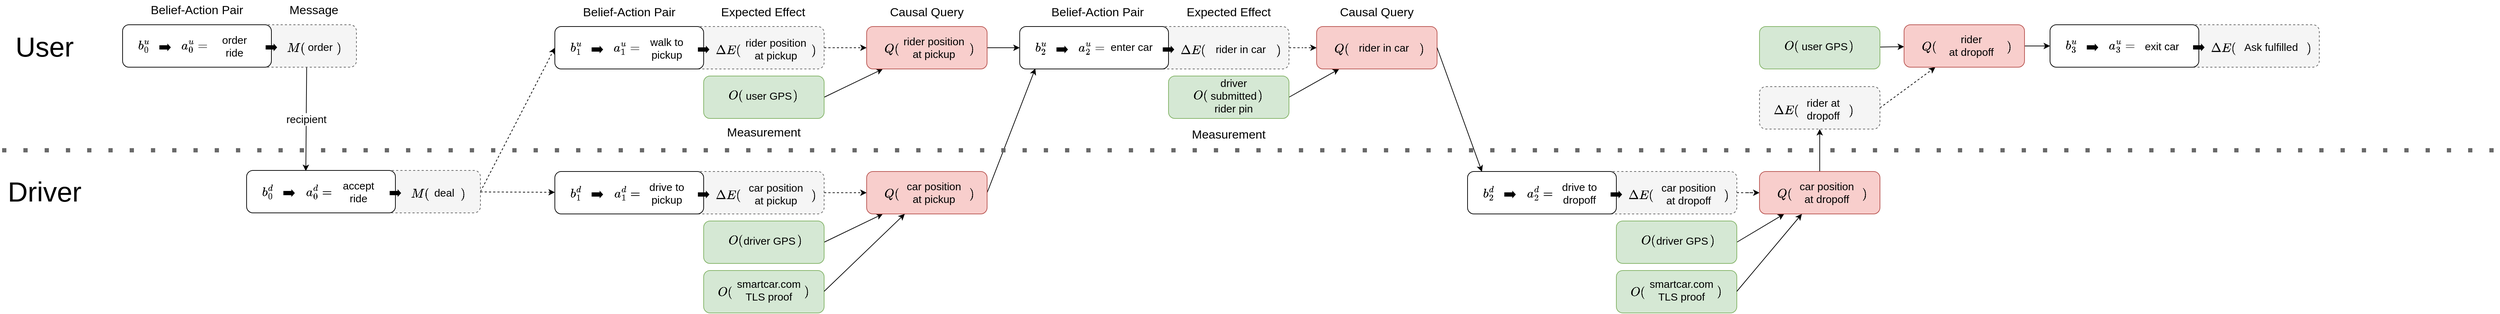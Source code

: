 <mxfile version="16.1.2" type="device" pages="2"><diagram id="axiM4bOkLuq7PLrbBGHY" name="Plan"><mxGraphModel dx="4164" dy="1980" grid="0" gridSize="10" guides="1" tooltips="1" connect="1" arrows="1" fold="1" page="1" pageScale="1" pageWidth="3800" pageHeight="2000" math="1" shadow="0"><root><mxCell id="0"/><mxCell id="1" parent="0"/><mxCell id="SSDU8aVgak-pDCxVfsIj-27" style="edgeStyle=orthogonalEdgeStyle;rounded=0;orthogonalLoop=1;jettySize=auto;html=1;entryX=0;entryY=0.5;entryDx=0;entryDy=0;fontSize=15;dashed=1;" edge="1" parent="1" source="SSDU8aVgak-pDCxVfsIj-10" target="SSDU8aVgak-pDCxVfsIj-23"><mxGeometry relative="1" as="geometry"/></mxCell><mxCell id="SSDU8aVgak-pDCxVfsIj-10" value="" style="rounded=1;whiteSpace=wrap;html=1;fontSize=15;dashed=1;fillColor=#f5f5f5;fontColor=#333333;strokeColor=#666666;" vertex="1" parent="1"><mxGeometry x="1120" y="307.5" width="190" height="60" as="geometry"/></mxCell><mxCell id="SSDU8aVgak-pDCxVfsIj-4" value="" style="rounded=1;whiteSpace=wrap;html=1;" vertex="1" parent="1"><mxGeometry x="930" y="307.5" width="210" height="60" as="geometry"/></mxCell><mxCell id="SSDU8aVgak-pDCxVfsIj-5" value="$$b^u_1$$" style="text;html=1;strokeColor=none;fillColor=none;align=center;verticalAlign=middle;whiteSpace=wrap;rounded=0;fontSize=15;" vertex="1" parent="1"><mxGeometry x="940" y="317.5" width="40" height="40" as="geometry"/></mxCell><mxCell id="SSDU8aVgak-pDCxVfsIj-6" value="➡️" style="text;html=1;strokeColor=none;fillColor=none;align=center;verticalAlign=middle;whiteSpace=wrap;rounded=0;fontSize=20;" vertex="1" parent="1"><mxGeometry x="970" y="322.5" width="40" height="30" as="geometry"/></mxCell><mxCell id="SSDU8aVgak-pDCxVfsIj-7" value="walk to&lt;br&gt;pickup" style="text;html=1;strokeColor=none;fillColor=none;align=center;verticalAlign=middle;whiteSpace=wrap;rounded=0;fontSize=15;" vertex="1" parent="1"><mxGeometry x="1060" y="317.5" width="56" height="40" as="geometry"/></mxCell><mxCell id="SSDU8aVgak-pDCxVfsIj-9" value="$$a^u_1 =$$" style="text;html=1;strokeColor=none;fillColor=none;align=center;verticalAlign=middle;whiteSpace=wrap;rounded=0;fontSize=15;" vertex="1" parent="1"><mxGeometry x="1012" y="317.5" width="40" height="40" as="geometry"/></mxCell><mxCell id="SSDU8aVgak-pDCxVfsIj-11" value="$$\Delta E($$" style="text;html=1;strokeColor=none;fillColor=none;align=center;verticalAlign=middle;whiteSpace=wrap;rounded=0;fontSize=15;" vertex="1" parent="1"><mxGeometry x="1150" y="320.5" width="50" height="40" as="geometry"/></mxCell><mxCell id="SSDU8aVgak-pDCxVfsIj-12" value="➡️" style="text;html=1;strokeColor=none;fillColor=none;align=center;verticalAlign=middle;whiteSpace=wrap;rounded=0;fontSize=20;" vertex="1" parent="1"><mxGeometry x="1120" y="322.5" width="40" height="30" as="geometry"/></mxCell><mxCell id="SSDU8aVgak-pDCxVfsIj-13" value="$$)$$" style="text;html=1;strokeColor=none;fillColor=none;align=center;verticalAlign=middle;whiteSpace=wrap;rounded=0;fontSize=15;" vertex="1" parent="1"><mxGeometry x="1270" y="320.5" width="50" height="40" as="geometry"/></mxCell><mxCell id="SSDU8aVgak-pDCxVfsIj-14" value="rider position&lt;br&gt;at pickup" style="text;html=1;strokeColor=none;fillColor=none;align=center;verticalAlign=middle;whiteSpace=wrap;rounded=0;fontSize=15;" vertex="1" parent="1"><mxGeometry x="1190" y="318.5" width="104" height="40" as="geometry"/></mxCell><mxCell id="SSDU8aVgak-pDCxVfsIj-28" style="rounded=0;orthogonalLoop=1;jettySize=auto;html=1;fontSize=15;exitX=1;exitY=0.5;exitDx=0;exitDy=0;" edge="1" parent="1" source="SSDU8aVgak-pDCxVfsIj-15" target="SSDU8aVgak-pDCxVfsIj-23"><mxGeometry relative="1" as="geometry"/></mxCell><mxCell id="SSDU8aVgak-pDCxVfsIj-15" value="" style="rounded=1;whiteSpace=wrap;html=1;fontSize=15;fillColor=#d5e8d4;strokeColor=#82b366;" vertex="1" parent="1"><mxGeometry x="1140" y="377.5" width="170" height="60" as="geometry"/></mxCell><mxCell id="SSDU8aVgak-pDCxVfsIj-16" value="$$O($$" style="text;html=1;strokeColor=none;fillColor=none;align=center;verticalAlign=middle;whiteSpace=wrap;rounded=0;fontSize=15;" vertex="1" parent="1"><mxGeometry x="1160" y="385" width="50" height="40" as="geometry"/></mxCell><mxCell id="SSDU8aVgak-pDCxVfsIj-17" value="$$)$$" style="text;html=1;strokeColor=none;fillColor=none;align=center;verticalAlign=middle;whiteSpace=wrap;rounded=0;fontSize=15;" vertex="1" parent="1"><mxGeometry x="1244" y="385" width="50" height="40" as="geometry"/></mxCell><mxCell id="SSDU8aVgak-pDCxVfsIj-18" value="user GPS" style="text;html=1;strokeColor=none;fillColor=none;align=center;verticalAlign=middle;whiteSpace=wrap;rounded=0;fontSize=15;" vertex="1" parent="1"><mxGeometry x="1194" y="387.5" width="76" height="35" as="geometry"/></mxCell><mxCell id="SSDU8aVgak-pDCxVfsIj-75" style="edgeStyle=none;rounded=0;orthogonalLoop=1;jettySize=auto;html=1;fontSize=15;" edge="1" parent="1" source="SSDU8aVgak-pDCxVfsIj-23" target="SSDU8aVgak-pDCxVfsIj-57"><mxGeometry relative="1" as="geometry"/></mxCell><mxCell id="SSDU8aVgak-pDCxVfsIj-23" value="" style="rounded=1;whiteSpace=wrap;html=1;fontSize=15;fillColor=#f8cecc;strokeColor=#b85450;" vertex="1" parent="1"><mxGeometry x="1370" y="307.5" width="170" height="60" as="geometry"/></mxCell><mxCell id="SSDU8aVgak-pDCxVfsIj-24" value="$$Q($$" style="text;html=1;strokeColor=none;fillColor=none;align=center;verticalAlign=middle;whiteSpace=wrap;rounded=0;fontSize=15;" vertex="1" parent="1"><mxGeometry x="1381" y="318.5" width="50" height="40" as="geometry"/></mxCell><mxCell id="SSDU8aVgak-pDCxVfsIj-25" value="$$)$$" style="text;html=1;strokeColor=none;fillColor=none;align=center;verticalAlign=middle;whiteSpace=wrap;rounded=0;fontSize=15;" vertex="1" parent="1"><mxGeometry x="1493" y="318.5" width="50" height="40" as="geometry"/></mxCell><mxCell id="SSDU8aVgak-pDCxVfsIj-26" value="rider position&lt;br&gt;at pickup" style="text;html=1;strokeColor=none;fillColor=none;align=center;verticalAlign=middle;whiteSpace=wrap;rounded=0;fontSize=15;" vertex="1" parent="1"><mxGeometry x="1413" y="316.5" width="104" height="40" as="geometry"/></mxCell><mxCell id="SSDU8aVgak-pDCxVfsIj-29" style="edgeStyle=orthogonalEdgeStyle;rounded=0;orthogonalLoop=1;jettySize=auto;html=1;entryX=0;entryY=0.5;entryDx=0;entryDy=0;fontSize=15;dashed=1;" edge="1" parent="1" source="SSDU8aVgak-pDCxVfsIj-30" target="SSDU8aVgak-pDCxVfsIj-45"><mxGeometry relative="1" as="geometry"/></mxCell><mxCell id="SSDU8aVgak-pDCxVfsIj-30" value="" style="rounded=1;whiteSpace=wrap;html=1;fontSize=15;dashed=1;fillColor=#f5f5f5;fontColor=#333333;strokeColor=#666666;" vertex="1" parent="1"><mxGeometry x="1120" y="512.5" width="190" height="60" as="geometry"/></mxCell><mxCell id="SSDU8aVgak-pDCxVfsIj-31" value="" style="rounded=1;whiteSpace=wrap;html=1;" vertex="1" parent="1"><mxGeometry x="930" y="512.5" width="210" height="60" as="geometry"/></mxCell><mxCell id="SSDU8aVgak-pDCxVfsIj-32" value="$$b^d_1$$" style="text;html=1;strokeColor=none;fillColor=none;align=center;verticalAlign=middle;whiteSpace=wrap;rounded=0;fontSize=15;" vertex="1" parent="1"><mxGeometry x="940" y="522.5" width="40" height="40" as="geometry"/></mxCell><mxCell id="SSDU8aVgak-pDCxVfsIj-33" value="➡️" style="text;html=1;strokeColor=none;fillColor=none;align=center;verticalAlign=middle;whiteSpace=wrap;rounded=0;fontSize=20;" vertex="1" parent="1"><mxGeometry x="970" y="527.5" width="40" height="30" as="geometry"/></mxCell><mxCell id="SSDU8aVgak-pDCxVfsIj-34" value="drive to&lt;br&gt;pickup" style="text;html=1;strokeColor=none;fillColor=none;align=center;verticalAlign=middle;whiteSpace=wrap;rounded=0;fontSize=15;" vertex="1" parent="1"><mxGeometry x="1060" y="522.5" width="56" height="40" as="geometry"/></mxCell><mxCell id="SSDU8aVgak-pDCxVfsIj-35" value="$$a^d_1 =$$" style="text;html=1;strokeColor=none;fillColor=none;align=center;verticalAlign=middle;whiteSpace=wrap;rounded=0;fontSize=15;" vertex="1" parent="1"><mxGeometry x="1012" y="522.5" width="40" height="40" as="geometry"/></mxCell><mxCell id="SSDU8aVgak-pDCxVfsIj-36" value="$$\Delta E($$" style="text;html=1;strokeColor=none;fillColor=none;align=center;verticalAlign=middle;whiteSpace=wrap;rounded=0;fontSize=15;" vertex="1" parent="1"><mxGeometry x="1150" y="525.5" width="50" height="40" as="geometry"/></mxCell><mxCell id="SSDU8aVgak-pDCxVfsIj-37" value="➡️" style="text;html=1;strokeColor=none;fillColor=none;align=center;verticalAlign=middle;whiteSpace=wrap;rounded=0;fontSize=20;" vertex="1" parent="1"><mxGeometry x="1120" y="527.5" width="40" height="30" as="geometry"/></mxCell><mxCell id="SSDU8aVgak-pDCxVfsIj-38" value="$$)$$" style="text;html=1;strokeColor=none;fillColor=none;align=center;verticalAlign=middle;whiteSpace=wrap;rounded=0;fontSize=15;" vertex="1" parent="1"><mxGeometry x="1270" y="525.5" width="50" height="40" as="geometry"/></mxCell><mxCell id="SSDU8aVgak-pDCxVfsIj-39" value="car position&lt;br&gt;at pickup" style="text;html=1;strokeColor=none;fillColor=none;align=center;verticalAlign=middle;whiteSpace=wrap;rounded=0;fontSize=15;" vertex="1" parent="1"><mxGeometry x="1190" y="523.5" width="104" height="40" as="geometry"/></mxCell><mxCell id="SSDU8aVgak-pDCxVfsIj-40" style="rounded=0;orthogonalLoop=1;jettySize=auto;html=1;fontSize=15;exitX=1;exitY=0.5;exitDx=0;exitDy=0;" edge="1" parent="1" source="SSDU8aVgak-pDCxVfsIj-41" target="SSDU8aVgak-pDCxVfsIj-45"><mxGeometry relative="1" as="geometry"/></mxCell><mxCell id="SSDU8aVgak-pDCxVfsIj-41" value="" style="rounded=1;whiteSpace=wrap;html=1;fontSize=15;fillColor=#d5e8d4;strokeColor=#82b366;" vertex="1" parent="1"><mxGeometry x="1140" y="582.5" width="170" height="60" as="geometry"/></mxCell><mxCell id="SSDU8aVgak-pDCxVfsIj-42" value="$$O($$" style="text;html=1;strokeColor=none;fillColor=none;align=center;verticalAlign=middle;whiteSpace=wrap;rounded=0;fontSize=15;" vertex="1" parent="1"><mxGeometry x="1160" y="590" width="50" height="40" as="geometry"/></mxCell><mxCell id="SSDU8aVgak-pDCxVfsIj-43" value="$$)$$" style="text;html=1;strokeColor=none;fillColor=none;align=center;verticalAlign=middle;whiteSpace=wrap;rounded=0;fontSize=15;" vertex="1" parent="1"><mxGeometry x="1250" y="590" width="50" height="40" as="geometry"/></mxCell><mxCell id="SSDU8aVgak-pDCxVfsIj-44" value="driver GPS" style="text;html=1;strokeColor=none;fillColor=none;align=center;verticalAlign=middle;whiteSpace=wrap;rounded=0;fontSize=15;" vertex="1" parent="1"><mxGeometry x="1195" y="592.5" width="76" height="35" as="geometry"/></mxCell><mxCell id="SSDU8aVgak-pDCxVfsIj-76" style="edgeStyle=none;rounded=0;orthogonalLoop=1;jettySize=auto;html=1;entryX=0.105;entryY=0.989;entryDx=0;entryDy=0;entryPerimeter=0;fontSize=15;exitX=1;exitY=0.5;exitDx=0;exitDy=0;" edge="1" parent="1" source="SSDU8aVgak-pDCxVfsIj-45" target="SSDU8aVgak-pDCxVfsIj-57"><mxGeometry relative="1" as="geometry"/></mxCell><mxCell id="SSDU8aVgak-pDCxVfsIj-45" value="" style="rounded=1;whiteSpace=wrap;html=1;fontSize=15;fillColor=#f8cecc;strokeColor=#b85450;" vertex="1" parent="1"><mxGeometry x="1370" y="512.5" width="170" height="60" as="geometry"/></mxCell><mxCell id="SSDU8aVgak-pDCxVfsIj-46" value="$$Q($$" style="text;html=1;strokeColor=none;fillColor=none;align=center;verticalAlign=middle;whiteSpace=wrap;rounded=0;fontSize=15;" vertex="1" parent="1"><mxGeometry x="1381" y="523.5" width="50" height="40" as="geometry"/></mxCell><mxCell id="SSDU8aVgak-pDCxVfsIj-47" value="$$)$$" style="text;html=1;strokeColor=none;fillColor=none;align=center;verticalAlign=middle;whiteSpace=wrap;rounded=0;fontSize=15;" vertex="1" parent="1"><mxGeometry x="1493" y="523.5" width="50" height="40" as="geometry"/></mxCell><mxCell id="SSDU8aVgak-pDCxVfsIj-48" value="car position&lt;br&gt;at pickup" style="text;html=1;strokeColor=none;fillColor=none;align=center;verticalAlign=middle;whiteSpace=wrap;rounded=0;fontSize=15;" vertex="1" parent="1"><mxGeometry x="1413" y="521.5" width="104" height="40" as="geometry"/></mxCell><mxCell id="SSDU8aVgak-pDCxVfsIj-49" value="" style="rounded=1;whiteSpace=wrap;html=1;fontSize=15;fillColor=#d5e8d4;strokeColor=#82b366;" vertex="1" parent="1"><mxGeometry x="1140" y="652.5" width="170" height="60" as="geometry"/></mxCell><mxCell id="SSDU8aVgak-pDCxVfsIj-50" value="$$O($$" style="text;html=1;strokeColor=none;fillColor=none;align=center;verticalAlign=middle;whiteSpace=wrap;rounded=0;fontSize=15;" vertex="1" parent="1"><mxGeometry x="1145" y="662.5" width="50" height="40" as="geometry"/></mxCell><mxCell id="SSDU8aVgak-pDCxVfsIj-53" style="edgeStyle=none;rounded=0;orthogonalLoop=1;jettySize=auto;html=1;fontSize=15;exitX=1;exitY=0.5;exitDx=0;exitDy=0;" edge="1" parent="1" source="SSDU8aVgak-pDCxVfsIj-51" target="SSDU8aVgak-pDCxVfsIj-45"><mxGeometry relative="1" as="geometry"/></mxCell><mxCell id="SSDU8aVgak-pDCxVfsIj-51" value="$$)$$" style="text;html=1;strokeColor=none;fillColor=none;align=center;verticalAlign=middle;whiteSpace=wrap;rounded=0;fontSize=15;" vertex="1" parent="1"><mxGeometry x="1260" y="662" width="50" height="40" as="geometry"/></mxCell><mxCell id="SSDU8aVgak-pDCxVfsIj-52" value="smartcar.com&lt;br&gt;TLS proof" style="text;html=1;strokeColor=none;fillColor=none;align=center;verticalAlign=middle;whiteSpace=wrap;rounded=0;fontSize=15;" vertex="1" parent="1"><mxGeometry x="1194" y="662.5" width="76" height="35" as="geometry"/></mxCell><mxCell id="SSDU8aVgak-pDCxVfsIj-55" style="edgeStyle=orthogonalEdgeStyle;rounded=0;orthogonalLoop=1;jettySize=auto;html=1;entryX=0;entryY=0.5;entryDx=0;entryDy=0;fontSize=15;dashed=1;" edge="1" parent="1" source="SSDU8aVgak-pDCxVfsIj-56" target="SSDU8aVgak-pDCxVfsIj-71"><mxGeometry relative="1" as="geometry"/></mxCell><mxCell id="SSDU8aVgak-pDCxVfsIj-56" value="" style="rounded=1;whiteSpace=wrap;html=1;fontSize=15;dashed=1;fillColor=#f5f5f5;fontColor=#333333;strokeColor=#666666;" vertex="1" parent="1"><mxGeometry x="1776" y="307.5" width="190" height="60" as="geometry"/></mxCell><mxCell id="SSDU8aVgak-pDCxVfsIj-57" value="" style="rounded=1;whiteSpace=wrap;html=1;" vertex="1" parent="1"><mxGeometry x="1586" y="307.5" width="210" height="60" as="geometry"/></mxCell><mxCell id="SSDU8aVgak-pDCxVfsIj-58" value="$$b^u_2$$" style="text;html=1;strokeColor=none;fillColor=none;align=center;verticalAlign=middle;whiteSpace=wrap;rounded=0;fontSize=15;" vertex="1" parent="1"><mxGeometry x="1596" y="317.5" width="40" height="40" as="geometry"/></mxCell><mxCell id="SSDU8aVgak-pDCxVfsIj-59" value="➡️" style="text;html=1;strokeColor=none;fillColor=none;align=center;verticalAlign=middle;whiteSpace=wrap;rounded=0;fontSize=20;" vertex="1" parent="1"><mxGeometry x="1626" y="322.5" width="40" height="30" as="geometry"/></mxCell><mxCell id="SSDU8aVgak-pDCxVfsIj-60" value="enter car" style="text;html=1;strokeColor=none;fillColor=none;align=center;verticalAlign=middle;whiteSpace=wrap;rounded=0;fontSize=15;" vertex="1" parent="1"><mxGeometry x="1712" y="315.5" width="64" height="40" as="geometry"/></mxCell><mxCell id="SSDU8aVgak-pDCxVfsIj-61" value="$$a^u_2 =$$" style="text;html=1;strokeColor=none;fillColor=none;align=center;verticalAlign=middle;whiteSpace=wrap;rounded=0;fontSize=15;" vertex="1" parent="1"><mxGeometry x="1668" y="317.5" width="40" height="40" as="geometry"/></mxCell><mxCell id="SSDU8aVgak-pDCxVfsIj-62" value="$$\Delta E($$" style="text;html=1;strokeColor=none;fillColor=none;align=center;verticalAlign=middle;whiteSpace=wrap;rounded=0;fontSize=15;" vertex="1" parent="1"><mxGeometry x="1806" y="320.5" width="50" height="40" as="geometry"/></mxCell><mxCell id="SSDU8aVgak-pDCxVfsIj-63" value="➡️" style="text;html=1;strokeColor=none;fillColor=none;align=center;verticalAlign=middle;whiteSpace=wrap;rounded=0;fontSize=20;" vertex="1" parent="1"><mxGeometry x="1776" y="322.5" width="40" height="30" as="geometry"/></mxCell><mxCell id="SSDU8aVgak-pDCxVfsIj-64" value="$$)$$" style="text;html=1;strokeColor=none;fillColor=none;align=center;verticalAlign=middle;whiteSpace=wrap;rounded=0;fontSize=15;" vertex="1" parent="1"><mxGeometry x="1926" y="320.5" width="50" height="40" as="geometry"/></mxCell><mxCell id="SSDU8aVgak-pDCxVfsIj-65" value="rider in car" style="text;html=1;strokeColor=none;fillColor=none;align=center;verticalAlign=middle;whiteSpace=wrap;rounded=0;fontSize=15;" vertex="1" parent="1"><mxGeometry x="1846" y="318.5" width="104" height="40" as="geometry"/></mxCell><mxCell id="SSDU8aVgak-pDCxVfsIj-66" style="rounded=0;orthogonalLoop=1;jettySize=auto;html=1;fontSize=15;exitX=1;exitY=0.5;exitDx=0;exitDy=0;" edge="1" parent="1" source="SSDU8aVgak-pDCxVfsIj-67" target="SSDU8aVgak-pDCxVfsIj-71"><mxGeometry relative="1" as="geometry"/></mxCell><mxCell id="SSDU8aVgak-pDCxVfsIj-67" value="" style="rounded=1;whiteSpace=wrap;html=1;fontSize=15;fillColor=#d5e8d4;strokeColor=#82b366;" vertex="1" parent="1"><mxGeometry x="1796" y="377.5" width="170" height="60" as="geometry"/></mxCell><mxCell id="SSDU8aVgak-pDCxVfsIj-68" value="$$O($$" style="text;html=1;strokeColor=none;fillColor=none;align=center;verticalAlign=middle;whiteSpace=wrap;rounded=0;fontSize=15;" vertex="1" parent="1"><mxGeometry x="1816" y="385" width="50" height="40" as="geometry"/></mxCell><mxCell id="SSDU8aVgak-pDCxVfsIj-69" value="$$)$$" style="text;html=1;strokeColor=none;fillColor=none;align=center;verticalAlign=middle;whiteSpace=wrap;rounded=0;fontSize=15;" vertex="1" parent="1"><mxGeometry x="1900" y="385" width="50" height="40" as="geometry"/></mxCell><mxCell id="SSDU8aVgak-pDCxVfsIj-70" value="driver submitted rider pin" style="text;html=1;strokeColor=none;fillColor=none;align=center;verticalAlign=middle;whiteSpace=wrap;rounded=0;fontSize=15;" vertex="1" parent="1"><mxGeometry x="1850" y="387.5" width="76" height="35" as="geometry"/></mxCell><mxCell id="SSDU8aVgak-pDCxVfsIj-71" value="" style="rounded=1;whiteSpace=wrap;html=1;fontSize=15;fillColor=#f8cecc;strokeColor=#b85450;" vertex="1" parent="1"><mxGeometry x="2005" y="307.5" width="170" height="60" as="geometry"/></mxCell><mxCell id="SSDU8aVgak-pDCxVfsIj-72" value="$$Q($$" style="text;html=1;strokeColor=none;fillColor=none;align=center;verticalAlign=middle;whiteSpace=wrap;rounded=0;fontSize=15;" vertex="1" parent="1"><mxGeometry x="2016" y="318.5" width="50" height="40" as="geometry"/></mxCell><mxCell id="SSDU8aVgak-pDCxVfsIj-106" style="edgeStyle=none;rounded=0;orthogonalLoop=1;jettySize=auto;html=1;entryX=0.097;entryY=0.005;entryDx=0;entryDy=0;entryPerimeter=0;fontSize=17;exitX=1;exitY=0.5;exitDx=0;exitDy=0;" edge="1" parent="1" source="SSDU8aVgak-pDCxVfsIj-71" target="SSDU8aVgak-pDCxVfsIj-79"><mxGeometry relative="1" as="geometry"/></mxCell><mxCell id="SSDU8aVgak-pDCxVfsIj-73" value="$$)$$" style="text;html=1;strokeColor=none;fillColor=none;align=center;verticalAlign=middle;whiteSpace=wrap;rounded=0;fontSize=15;" vertex="1" parent="1"><mxGeometry x="2128" y="318.5" width="50" height="40" as="geometry"/></mxCell><mxCell id="SSDU8aVgak-pDCxVfsIj-74" value="rider in car" style="text;html=1;strokeColor=none;fillColor=none;align=center;verticalAlign=middle;whiteSpace=wrap;rounded=0;fontSize=15;" vertex="1" parent="1"><mxGeometry x="2048" y="316.5" width="104" height="40" as="geometry"/></mxCell><mxCell id="SSDU8aVgak-pDCxVfsIj-77" style="edgeStyle=orthogonalEdgeStyle;rounded=0;orthogonalLoop=1;jettySize=auto;html=1;entryX=0;entryY=0.5;entryDx=0;entryDy=0;fontSize=15;dashed=1;" edge="1" parent="1" source="SSDU8aVgak-pDCxVfsIj-78" target="SSDU8aVgak-pDCxVfsIj-93"><mxGeometry relative="1" as="geometry"/></mxCell><mxCell id="SSDU8aVgak-pDCxVfsIj-78" value="" style="rounded=1;whiteSpace=wrap;html=1;fontSize=15;dashed=1;fillColor=#f5f5f5;fontColor=#333333;strokeColor=#666666;" vertex="1" parent="1"><mxGeometry x="2408" y="512.5" width="190" height="60" as="geometry"/></mxCell><mxCell id="SSDU8aVgak-pDCxVfsIj-79" value="" style="rounded=1;whiteSpace=wrap;html=1;" vertex="1" parent="1"><mxGeometry x="2218" y="512.5" width="210" height="60" as="geometry"/></mxCell><mxCell id="SSDU8aVgak-pDCxVfsIj-80" value="$$b^d_2$$" style="text;html=1;strokeColor=none;fillColor=none;align=center;verticalAlign=middle;whiteSpace=wrap;rounded=0;fontSize=15;" vertex="1" parent="1"><mxGeometry x="2228" y="522.5" width="40" height="40" as="geometry"/></mxCell><mxCell id="SSDU8aVgak-pDCxVfsIj-81" value="➡️" style="text;html=1;strokeColor=none;fillColor=none;align=center;verticalAlign=middle;whiteSpace=wrap;rounded=0;fontSize=20;" vertex="1" parent="1"><mxGeometry x="2258" y="527.5" width="40" height="30" as="geometry"/></mxCell><mxCell id="SSDU8aVgak-pDCxVfsIj-82" value="drive to&lt;br&gt;dropoff" style="text;html=1;strokeColor=none;fillColor=none;align=center;verticalAlign=middle;whiteSpace=wrap;rounded=0;fontSize=15;" vertex="1" parent="1"><mxGeometry x="2348" y="522.5" width="56" height="40" as="geometry"/></mxCell><mxCell id="SSDU8aVgak-pDCxVfsIj-83" value="$$a^d_2 =$$" style="text;html=1;strokeColor=none;fillColor=none;align=center;verticalAlign=middle;whiteSpace=wrap;rounded=0;fontSize=15;" vertex="1" parent="1"><mxGeometry x="2300" y="522.5" width="40" height="40" as="geometry"/></mxCell><mxCell id="SSDU8aVgak-pDCxVfsIj-84" value="$$\Delta E($$" style="text;html=1;strokeColor=none;fillColor=none;align=center;verticalAlign=middle;whiteSpace=wrap;rounded=0;fontSize=15;" vertex="1" parent="1"><mxGeometry x="2438" y="525.5" width="50" height="40" as="geometry"/></mxCell><mxCell id="SSDU8aVgak-pDCxVfsIj-85" value="➡️" style="text;html=1;strokeColor=none;fillColor=none;align=center;verticalAlign=middle;whiteSpace=wrap;rounded=0;fontSize=20;" vertex="1" parent="1"><mxGeometry x="2408" y="527.5" width="40" height="30" as="geometry"/></mxCell><mxCell id="SSDU8aVgak-pDCxVfsIj-86" value="$$)$$" style="text;html=1;strokeColor=none;fillColor=none;align=center;verticalAlign=middle;whiteSpace=wrap;rounded=0;fontSize=15;" vertex="1" parent="1"><mxGeometry x="2558" y="525.5" width="50" height="40" as="geometry"/></mxCell><mxCell id="SSDU8aVgak-pDCxVfsIj-87" value="car position&lt;br&gt;at dropoff" style="text;html=1;strokeColor=none;fillColor=none;align=center;verticalAlign=middle;whiteSpace=wrap;rounded=0;fontSize=15;" vertex="1" parent="1"><mxGeometry x="2478" y="523.5" width="104" height="40" as="geometry"/></mxCell><mxCell id="SSDU8aVgak-pDCxVfsIj-88" style="rounded=0;orthogonalLoop=1;jettySize=auto;html=1;fontSize=15;exitX=1;exitY=0.5;exitDx=0;exitDy=0;" edge="1" parent="1" source="SSDU8aVgak-pDCxVfsIj-89" target="SSDU8aVgak-pDCxVfsIj-93"><mxGeometry relative="1" as="geometry"/></mxCell><mxCell id="SSDU8aVgak-pDCxVfsIj-89" value="" style="rounded=1;whiteSpace=wrap;html=1;fontSize=15;fillColor=#d5e8d4;strokeColor=#82b366;" vertex="1" parent="1"><mxGeometry x="2428" y="582.5" width="170" height="60" as="geometry"/></mxCell><mxCell id="SSDU8aVgak-pDCxVfsIj-90" value="$$O($$" style="text;html=1;strokeColor=none;fillColor=none;align=center;verticalAlign=middle;whiteSpace=wrap;rounded=0;fontSize=15;" vertex="1" parent="1"><mxGeometry x="2448" y="590" width="50" height="40" as="geometry"/></mxCell><mxCell id="SSDU8aVgak-pDCxVfsIj-91" value="$$)$$" style="text;html=1;strokeColor=none;fillColor=none;align=center;verticalAlign=middle;whiteSpace=wrap;rounded=0;fontSize=15;" vertex="1" parent="1"><mxGeometry x="2538" y="590" width="50" height="40" as="geometry"/></mxCell><mxCell id="SSDU8aVgak-pDCxVfsIj-92" value="driver GPS" style="text;html=1;strokeColor=none;fillColor=none;align=center;verticalAlign=middle;whiteSpace=wrap;rounded=0;fontSize=15;" vertex="1" parent="1"><mxGeometry x="2483" y="592.5" width="76" height="35" as="geometry"/></mxCell><mxCell id="SSDU8aVgak-pDCxVfsIj-114" style="edgeStyle=none;rounded=0;orthogonalLoop=1;jettySize=auto;html=1;entryX=0.5;entryY=1;entryDx=0;entryDy=0;fontSize=39;strokeColor=#000000;" edge="1" parent="1" source="SSDU8aVgak-pDCxVfsIj-93" target="SSDU8aVgak-pDCxVfsIj-110"><mxGeometry relative="1" as="geometry"/></mxCell><mxCell id="SSDU8aVgak-pDCxVfsIj-93" value="" style="rounded=1;whiteSpace=wrap;html=1;fontSize=15;fillColor=#f8cecc;strokeColor=#b85450;" vertex="1" parent="1"><mxGeometry x="2630" y="512.5" width="170" height="60" as="geometry"/></mxCell><mxCell id="SSDU8aVgak-pDCxVfsIj-94" value="$$Q($$" style="text;html=1;strokeColor=none;fillColor=none;align=center;verticalAlign=middle;whiteSpace=wrap;rounded=0;fontSize=15;" vertex="1" parent="1"><mxGeometry x="2641" y="523.5" width="50" height="40" as="geometry"/></mxCell><mxCell id="SSDU8aVgak-pDCxVfsIj-95" value="$$)$$" style="text;html=1;strokeColor=none;fillColor=none;align=center;verticalAlign=middle;whiteSpace=wrap;rounded=0;fontSize=15;" vertex="1" parent="1"><mxGeometry x="2753" y="523.5" width="50" height="40" as="geometry"/></mxCell><mxCell id="SSDU8aVgak-pDCxVfsIj-96" value="car position&lt;br&gt;at dropoff" style="text;html=1;strokeColor=none;fillColor=none;align=center;verticalAlign=middle;whiteSpace=wrap;rounded=0;fontSize=15;" vertex="1" parent="1"><mxGeometry x="2673" y="521.5" width="104" height="40" as="geometry"/></mxCell><mxCell id="SSDU8aVgak-pDCxVfsIj-97" value="" style="rounded=1;whiteSpace=wrap;html=1;fontSize=15;fillColor=#d5e8d4;strokeColor=#82b366;" vertex="1" parent="1"><mxGeometry x="2428" y="652.5" width="170" height="60" as="geometry"/></mxCell><mxCell id="SSDU8aVgak-pDCxVfsIj-98" value="$$O($$" style="text;html=1;strokeColor=none;fillColor=none;align=center;verticalAlign=middle;whiteSpace=wrap;rounded=0;fontSize=15;" vertex="1" parent="1"><mxGeometry x="2433" y="662.5" width="50" height="40" as="geometry"/></mxCell><mxCell id="SSDU8aVgak-pDCxVfsIj-99" style="edgeStyle=none;rounded=0;orthogonalLoop=1;jettySize=auto;html=1;fontSize=15;exitX=1;exitY=0.5;exitDx=0;exitDy=0;" edge="1" parent="1" source="SSDU8aVgak-pDCxVfsIj-100" target="SSDU8aVgak-pDCxVfsIj-93"><mxGeometry relative="1" as="geometry"/></mxCell><mxCell id="SSDU8aVgak-pDCxVfsIj-100" value="$$)$$" style="text;html=1;strokeColor=none;fillColor=none;align=center;verticalAlign=middle;whiteSpace=wrap;rounded=0;fontSize=15;" vertex="1" parent="1"><mxGeometry x="2548" y="662" width="50" height="40" as="geometry"/></mxCell><mxCell id="SSDU8aVgak-pDCxVfsIj-101" value="smartcar.com&lt;br&gt;TLS proof" style="text;html=1;strokeColor=none;fillColor=none;align=center;verticalAlign=middle;whiteSpace=wrap;rounded=0;fontSize=15;" vertex="1" parent="1"><mxGeometry x="2482" y="662.5" width="76" height="35" as="geometry"/></mxCell><mxCell id="SSDU8aVgak-pDCxVfsIj-102" value="Belief-Action Pair" style="text;html=1;strokeColor=none;fillColor=none;align=center;verticalAlign=middle;whiteSpace=wrap;rounded=0;fontSize=17;" vertex="1" parent="1"><mxGeometry x="965" y="272.5" width="140" height="30" as="geometry"/></mxCell><mxCell id="SSDU8aVgak-pDCxVfsIj-103" value="Expected Effect" style="text;html=1;strokeColor=none;fillColor=none;align=center;verticalAlign=middle;whiteSpace=wrap;rounded=0;fontSize=17;" vertex="1" parent="1"><mxGeometry x="1154" y="272.5" width="140" height="30" as="geometry"/></mxCell><mxCell id="SSDU8aVgak-pDCxVfsIj-104" value="Measurement" style="text;html=1;strokeColor=none;fillColor=none;align=center;verticalAlign=middle;whiteSpace=wrap;rounded=0;fontSize=17;" vertex="1" parent="1"><mxGeometry x="1155" y="442.5" width="140" height="30" as="geometry"/></mxCell><mxCell id="SSDU8aVgak-pDCxVfsIj-105" value="Causal Query" style="text;html=1;strokeColor=none;fillColor=none;align=center;verticalAlign=middle;whiteSpace=wrap;rounded=0;fontSize=17;" vertex="1" parent="1"><mxGeometry x="1385" y="272.5" width="140" height="30" as="geometry"/></mxCell><mxCell id="SSDU8aVgak-pDCxVfsIj-107" value="" style="endArrow=none;dashed=1;html=1;rounded=0;fontSize=17;dashPattern=1 4;strokeColor=#696969;strokeWidth=6;" edge="1" parent="1"><mxGeometry width="50" height="50" relative="1" as="geometry"><mxPoint x="150" y="482.5" as="sourcePoint"/><mxPoint x="3670" y="482.5" as="targetPoint"/></mxGeometry></mxCell><mxCell id="SSDU8aVgak-pDCxVfsIj-108" value="&lt;font style=&quot;font-size: 39px&quot;&gt;User&lt;/font&gt;" style="text;html=1;strokeColor=none;fillColor=none;align=center;verticalAlign=middle;whiteSpace=wrap;rounded=0;fontSize=17;" vertex="1" parent="1"><mxGeometry x="160" y="307" width="100" height="59" as="geometry"/></mxCell><mxCell id="SSDU8aVgak-pDCxVfsIj-109" value="&lt;font style=&quot;font-size: 39px&quot;&gt;Driver&lt;/font&gt;" style="text;html=1;strokeColor=none;fillColor=none;align=center;verticalAlign=middle;whiteSpace=wrap;rounded=0;fontSize=17;" vertex="1" parent="1"><mxGeometry x="160" y="512" width="100" height="59" as="geometry"/></mxCell><mxCell id="SSDU8aVgak-pDCxVfsIj-127" style="edgeStyle=none;rounded=0;orthogonalLoop=1;jettySize=auto;html=1;fontSize=39;strokeColor=#000000;dashed=1;exitX=1;exitY=0.5;exitDx=0;exitDy=0;" edge="1" parent="1" source="SSDU8aVgak-pDCxVfsIj-110" target="SSDU8aVgak-pDCxVfsIj-122"><mxGeometry relative="1" as="geometry"/></mxCell><mxCell id="SSDU8aVgak-pDCxVfsIj-110" value="" style="rounded=1;whiteSpace=wrap;html=1;fontSize=15;dashed=1;fillColor=#f5f5f5;fontColor=#333333;strokeColor=#666666;" vertex="1" parent="1"><mxGeometry x="2630" y="392.5" width="170" height="60" as="geometry"/></mxCell><mxCell id="SSDU8aVgak-pDCxVfsIj-111" value="$$\Delta E($$" style="text;html=1;strokeColor=none;fillColor=none;align=center;verticalAlign=middle;whiteSpace=wrap;rounded=0;fontSize=15;" vertex="1" parent="1"><mxGeometry x="2643" y="406" width="50" height="40" as="geometry"/></mxCell><mxCell id="SSDU8aVgak-pDCxVfsIj-112" value="$$)$$" style="text;html=1;strokeColor=none;fillColor=none;align=center;verticalAlign=middle;whiteSpace=wrap;rounded=0;fontSize=15;" vertex="1" parent="1"><mxGeometry x="2734" y="406" width="50" height="40" as="geometry"/></mxCell><mxCell id="SSDU8aVgak-pDCxVfsIj-113" value="rider at&lt;br&gt;dropoff" style="text;html=1;strokeColor=none;fillColor=none;align=center;verticalAlign=middle;whiteSpace=wrap;rounded=0;fontSize=15;" vertex="1" parent="1"><mxGeometry x="2685" y="404" width="70" height="40" as="geometry"/></mxCell><mxCell id="SSDU8aVgak-pDCxVfsIj-126" style="edgeStyle=none;rounded=0;orthogonalLoop=1;jettySize=auto;html=1;fontSize=39;strokeColor=#000000;" edge="1" parent="1" source="SSDU8aVgak-pDCxVfsIj-118" target="SSDU8aVgak-pDCxVfsIj-122"><mxGeometry relative="1" as="geometry"/></mxCell><mxCell id="SSDU8aVgak-pDCxVfsIj-118" value="" style="rounded=1;whiteSpace=wrap;html=1;fontSize=15;fillColor=#d5e8d4;strokeColor=#82b366;" vertex="1" parent="1"><mxGeometry x="2630" y="307.5" width="170" height="60" as="geometry"/></mxCell><mxCell id="SSDU8aVgak-pDCxVfsIj-119" value="$$O($$" style="text;html=1;strokeColor=none;fillColor=none;align=center;verticalAlign=middle;whiteSpace=wrap;rounded=0;fontSize=15;" vertex="1" parent="1"><mxGeometry x="2650" y="315" width="50" height="40" as="geometry"/></mxCell><mxCell id="SSDU8aVgak-pDCxVfsIj-120" value="$$)$$" style="text;html=1;strokeColor=none;fillColor=none;align=center;verticalAlign=middle;whiteSpace=wrap;rounded=0;fontSize=15;" vertex="1" parent="1"><mxGeometry x="2734" y="315" width="50" height="40" as="geometry"/></mxCell><mxCell id="SSDU8aVgak-pDCxVfsIj-121" value="user GPS" style="text;html=1;strokeColor=none;fillColor=none;align=center;verticalAlign=middle;whiteSpace=wrap;rounded=0;fontSize=15;" vertex="1" parent="1"><mxGeometry x="2684" y="317.5" width="76" height="35" as="geometry"/></mxCell><mxCell id="SSDU8aVgak-pDCxVfsIj-138" style="edgeStyle=none;rounded=0;orthogonalLoop=1;jettySize=auto;html=1;fontSize=39;strokeColor=#000000;" edge="1" parent="1" source="SSDU8aVgak-pDCxVfsIj-122" target="SSDU8aVgak-pDCxVfsIj-129"><mxGeometry relative="1" as="geometry"/></mxCell><mxCell id="SSDU8aVgak-pDCxVfsIj-122" value="" style="rounded=1;whiteSpace=wrap;html=1;fontSize=15;fillColor=#f8cecc;strokeColor=#b85450;" vertex="1" parent="1"><mxGeometry x="2834" y="305" width="170" height="60" as="geometry"/></mxCell><mxCell id="SSDU8aVgak-pDCxVfsIj-123" value="$$Q($$" style="text;html=1;strokeColor=none;fillColor=none;align=center;verticalAlign=middle;whiteSpace=wrap;rounded=0;fontSize=15;" vertex="1" parent="1"><mxGeometry x="2845" y="316" width="50" height="40" as="geometry"/></mxCell><mxCell id="SSDU8aVgak-pDCxVfsIj-124" value="$$)$$" style="text;html=1;strokeColor=none;fillColor=none;align=center;verticalAlign=middle;whiteSpace=wrap;rounded=0;fontSize=15;" vertex="1" parent="1"><mxGeometry x="2957" y="316" width="50" height="40" as="geometry"/></mxCell><mxCell id="SSDU8aVgak-pDCxVfsIj-125" value="rider&lt;br&gt;at dropoff" style="text;html=1;strokeColor=none;fillColor=none;align=center;verticalAlign=middle;whiteSpace=wrap;rounded=0;fontSize=15;" vertex="1" parent="1"><mxGeometry x="2877" y="314" width="104" height="40" as="geometry"/></mxCell><mxCell id="SSDU8aVgak-pDCxVfsIj-128" value="" style="rounded=1;whiteSpace=wrap;html=1;fontSize=15;dashed=1;fillColor=#f5f5f5;fontColor=#333333;strokeColor=#666666;" vertex="1" parent="1"><mxGeometry x="3230" y="305" width="190" height="60" as="geometry"/></mxCell><mxCell id="SSDU8aVgak-pDCxVfsIj-129" value="" style="rounded=1;whiteSpace=wrap;html=1;" vertex="1" parent="1"><mxGeometry x="3040" y="305" width="210" height="60" as="geometry"/></mxCell><mxCell id="SSDU8aVgak-pDCxVfsIj-130" value="$$b^u_3$$" style="text;html=1;strokeColor=none;fillColor=none;align=center;verticalAlign=middle;whiteSpace=wrap;rounded=0;fontSize=15;" vertex="1" parent="1"><mxGeometry x="3050" y="315" width="40" height="40" as="geometry"/></mxCell><mxCell id="SSDU8aVgak-pDCxVfsIj-131" value="➡️" style="text;html=1;strokeColor=none;fillColor=none;align=center;verticalAlign=middle;whiteSpace=wrap;rounded=0;fontSize=20;" vertex="1" parent="1"><mxGeometry x="3080" y="320" width="40" height="30" as="geometry"/></mxCell><mxCell id="SSDU8aVgak-pDCxVfsIj-132" value="exit car" style="text;html=1;strokeColor=none;fillColor=none;align=center;verticalAlign=middle;whiteSpace=wrap;rounded=0;fontSize=15;" vertex="1" parent="1"><mxGeometry x="3170" y="315" width="56" height="40" as="geometry"/></mxCell><mxCell id="SSDU8aVgak-pDCxVfsIj-133" value="$$a^u_3 =$$" style="text;html=1;strokeColor=none;fillColor=none;align=center;verticalAlign=middle;whiteSpace=wrap;rounded=0;fontSize=15;" vertex="1" parent="1"><mxGeometry x="3122" y="315" width="40" height="40" as="geometry"/></mxCell><mxCell id="SSDU8aVgak-pDCxVfsIj-134" value="$$\Delta E($$" style="text;html=1;strokeColor=none;fillColor=none;align=center;verticalAlign=middle;whiteSpace=wrap;rounded=0;fontSize=15;" vertex="1" parent="1"><mxGeometry x="3260" y="318" width="50" height="40" as="geometry"/></mxCell><mxCell id="SSDU8aVgak-pDCxVfsIj-135" value="➡️" style="text;html=1;strokeColor=none;fillColor=none;align=center;verticalAlign=middle;whiteSpace=wrap;rounded=0;fontSize=20;" vertex="1" parent="1"><mxGeometry x="3230" y="320" width="40" height="30" as="geometry"/></mxCell><mxCell id="SSDU8aVgak-pDCxVfsIj-136" value="$$)$$" style="text;html=1;strokeColor=none;fillColor=none;align=center;verticalAlign=middle;whiteSpace=wrap;rounded=0;fontSize=15;" vertex="1" parent="1"><mxGeometry x="3380" y="318" width="50" height="40" as="geometry"/></mxCell><mxCell id="SSDU8aVgak-pDCxVfsIj-137" value="Ask fulfilled" style="text;html=1;strokeColor=none;fillColor=none;align=center;verticalAlign=middle;whiteSpace=wrap;rounded=0;fontSize=15;" vertex="1" parent="1"><mxGeometry x="3300" y="316" width="104" height="40" as="geometry"/></mxCell><mxCell id="SSDU8aVgak-pDCxVfsIj-163" value="recipient" style="edgeStyle=none;rounded=0;orthogonalLoop=1;jettySize=auto;html=1;entryX=0.398;entryY=0.014;entryDx=0;entryDy=0;entryPerimeter=0;fontSize=15;strokeColor=#000000;" edge="1" parent="1" source="SSDU8aVgak-pDCxVfsIj-139" target="SSDU8aVgak-pDCxVfsIj-152"><mxGeometry relative="1" as="geometry"/></mxCell><mxCell id="SSDU8aVgak-pDCxVfsIj-139" value="" style="rounded=1;whiteSpace=wrap;html=1;fontSize=15;dashed=1;fillColor=#f5f5f5;fontColor=#333333;strokeColor=#666666;" vertex="1" parent="1"><mxGeometry x="510" y="305" width="140" height="60" as="geometry"/></mxCell><mxCell id="SSDU8aVgak-pDCxVfsIj-140" value="" style="rounded=1;whiteSpace=wrap;html=1;" vertex="1" parent="1"><mxGeometry x="320" y="305" width="210" height="60" as="geometry"/></mxCell><mxCell id="SSDU8aVgak-pDCxVfsIj-141" value="$$b^u_0$$" style="text;html=1;strokeColor=none;fillColor=none;align=center;verticalAlign=middle;whiteSpace=wrap;rounded=0;fontSize=15;" vertex="1" parent="1"><mxGeometry x="330" y="315" width="40" height="40" as="geometry"/></mxCell><mxCell id="SSDU8aVgak-pDCxVfsIj-142" value="➡️" style="text;html=1;strokeColor=none;fillColor=none;align=center;verticalAlign=middle;whiteSpace=wrap;rounded=0;fontSize=20;" vertex="1" parent="1"><mxGeometry x="360" y="320" width="40" height="30" as="geometry"/></mxCell><mxCell id="SSDU8aVgak-pDCxVfsIj-143" value="order ride" style="text;html=1;strokeColor=none;fillColor=none;align=center;verticalAlign=middle;whiteSpace=wrap;rounded=0;fontSize=15;" vertex="1" parent="1"><mxGeometry x="450" y="315" width="56" height="40" as="geometry"/></mxCell><mxCell id="SSDU8aVgak-pDCxVfsIj-144" value="$$a^u_0 =$$" style="text;html=1;strokeColor=none;fillColor=none;align=center;verticalAlign=middle;whiteSpace=wrap;rounded=0;fontSize=15;" vertex="1" parent="1"><mxGeometry x="402" y="315" width="40" height="40" as="geometry"/></mxCell><mxCell id="SSDU8aVgak-pDCxVfsIj-145" value="$$M($$" style="text;html=1;strokeColor=none;fillColor=none;align=center;verticalAlign=middle;whiteSpace=wrap;rounded=0;fontSize=15;" vertex="1" parent="1"><mxGeometry x="540" y="318" width="50" height="40" as="geometry"/></mxCell><mxCell id="SSDU8aVgak-pDCxVfsIj-146" value="➡️" style="text;html=1;strokeColor=none;fillColor=none;align=center;verticalAlign=middle;whiteSpace=wrap;rounded=0;fontSize=20;" vertex="1" parent="1"><mxGeometry x="510" y="320" width="40" height="30" as="geometry"/></mxCell><mxCell id="SSDU8aVgak-pDCxVfsIj-147" value="$$)$$" style="text;html=1;strokeColor=none;fillColor=none;align=center;verticalAlign=middle;whiteSpace=wrap;rounded=0;fontSize=15;" vertex="1" parent="1"><mxGeometry x="600" y="318" width="50" height="40" as="geometry"/></mxCell><mxCell id="SSDU8aVgak-pDCxVfsIj-148" value="order" style="text;html=1;strokeColor=none;fillColor=none;align=center;verticalAlign=middle;whiteSpace=wrap;rounded=0;fontSize=15;" vertex="1" parent="1"><mxGeometry x="574" y="316" width="50" height="40" as="geometry"/></mxCell><mxCell id="SSDU8aVgak-pDCxVfsIj-149" value="Belief-Action Pair" style="text;html=1;strokeColor=none;fillColor=none;align=center;verticalAlign=middle;whiteSpace=wrap;rounded=0;fontSize=17;" vertex="1" parent="1"><mxGeometry x="355" y="270" width="140" height="30" as="geometry"/></mxCell><mxCell id="SSDU8aVgak-pDCxVfsIj-150" value="Message" style="text;html=1;strokeColor=none;fillColor=none;align=center;verticalAlign=middle;whiteSpace=wrap;rounded=0;fontSize=17;" vertex="1" parent="1"><mxGeometry x="520" y="270" width="140" height="30" as="geometry"/></mxCell><mxCell id="SSDU8aVgak-pDCxVfsIj-165" style="edgeStyle=none;rounded=0;orthogonalLoop=1;jettySize=auto;html=1;fontSize=15;strokeColor=#000000;exitX=1;exitY=0.5;exitDx=0;exitDy=0;entryX=0;entryY=0.5;entryDx=0;entryDy=0;dashed=1;" edge="1" parent="1" source="SSDU8aVgak-pDCxVfsIj-151" target="SSDU8aVgak-pDCxVfsIj-4"><mxGeometry relative="1" as="geometry"/></mxCell><mxCell id="SSDU8aVgak-pDCxVfsIj-166" style="edgeStyle=none;rounded=0;orthogonalLoop=1;jettySize=auto;html=1;fontSize=15;strokeColor=#000000;dashed=1;" edge="1" parent="1" source="SSDU8aVgak-pDCxVfsIj-151" target="SSDU8aVgak-pDCxVfsIj-31"><mxGeometry relative="1" as="geometry"/></mxCell><mxCell id="SSDU8aVgak-pDCxVfsIj-151" value="" style="rounded=1;whiteSpace=wrap;html=1;fontSize=15;dashed=1;fillColor=#f5f5f5;fontColor=#333333;strokeColor=#666666;" vertex="1" parent="1"><mxGeometry x="685" y="511" width="140" height="60" as="geometry"/></mxCell><mxCell id="SSDU8aVgak-pDCxVfsIj-152" value="" style="rounded=1;whiteSpace=wrap;html=1;" vertex="1" parent="1"><mxGeometry x="495" y="511" width="210" height="60" as="geometry"/></mxCell><mxCell id="SSDU8aVgak-pDCxVfsIj-153" value="$$b^d_0$$" style="text;html=1;strokeColor=none;fillColor=none;align=center;verticalAlign=middle;whiteSpace=wrap;rounded=0;fontSize=15;" vertex="1" parent="1"><mxGeometry x="505" y="521" width="40" height="40" as="geometry"/></mxCell><mxCell id="SSDU8aVgak-pDCxVfsIj-154" value="➡️" style="text;html=1;strokeColor=none;fillColor=none;align=center;verticalAlign=middle;whiteSpace=wrap;rounded=0;fontSize=20;" vertex="1" parent="1"><mxGeometry x="535" y="526" width="40" height="30" as="geometry"/></mxCell><mxCell id="SSDU8aVgak-pDCxVfsIj-155" value="accept ride" style="text;html=1;strokeColor=none;fillColor=none;align=center;verticalAlign=middle;whiteSpace=wrap;rounded=0;fontSize=15;" vertex="1" parent="1"><mxGeometry x="625" y="521" width="56" height="40" as="geometry"/></mxCell><mxCell id="SSDU8aVgak-pDCxVfsIj-156" value="$$a^d_0 =$$" style="text;html=1;strokeColor=none;fillColor=none;align=center;verticalAlign=middle;whiteSpace=wrap;rounded=0;fontSize=15;" vertex="1" parent="1"><mxGeometry x="577" y="521" width="40" height="40" as="geometry"/></mxCell><mxCell id="SSDU8aVgak-pDCxVfsIj-157" value="$$M($$" style="text;html=1;strokeColor=none;fillColor=none;align=center;verticalAlign=middle;whiteSpace=wrap;rounded=0;fontSize=15;" vertex="1" parent="1"><mxGeometry x="715" y="524" width="50" height="40" as="geometry"/></mxCell><mxCell id="SSDU8aVgak-pDCxVfsIj-158" value="➡️" style="text;html=1;strokeColor=none;fillColor=none;align=center;verticalAlign=middle;whiteSpace=wrap;rounded=0;fontSize=20;" vertex="1" parent="1"><mxGeometry x="685" y="526" width="40" height="30" as="geometry"/></mxCell><mxCell id="SSDU8aVgak-pDCxVfsIj-159" value="$$)$$" style="text;html=1;strokeColor=none;fillColor=none;align=center;verticalAlign=middle;whiteSpace=wrap;rounded=0;fontSize=15;" vertex="1" parent="1"><mxGeometry x="790" y="524" width="20" height="40" as="geometry"/></mxCell><mxCell id="SSDU8aVgak-pDCxVfsIj-160" value="deal" style="text;html=1;strokeColor=none;fillColor=none;align=center;verticalAlign=middle;whiteSpace=wrap;rounded=0;fontSize=15;" vertex="1" parent="1"><mxGeometry x="749" y="522" width="50" height="40" as="geometry"/></mxCell><mxCell id="SSDU8aVgak-pDCxVfsIj-167" value="Belief-Action Pair" style="text;html=1;strokeColor=none;fillColor=none;align=center;verticalAlign=middle;whiteSpace=wrap;rounded=0;fontSize=17;" vertex="1" parent="1"><mxGeometry x="1626" y="272.5" width="140" height="30" as="geometry"/></mxCell><mxCell id="SSDU8aVgak-pDCxVfsIj-168" value="Expected Effect" style="text;html=1;strokeColor=none;fillColor=none;align=center;verticalAlign=middle;whiteSpace=wrap;rounded=0;fontSize=17;" vertex="1" parent="1"><mxGeometry x="1811" y="272.5" width="140" height="30" as="geometry"/></mxCell><mxCell id="SSDU8aVgak-pDCxVfsIj-169" value="Measurement" style="text;html=1;strokeColor=none;fillColor=none;align=center;verticalAlign=middle;whiteSpace=wrap;rounded=0;fontSize=17;" vertex="1" parent="1"><mxGeometry x="1811" y="446" width="140" height="30" as="geometry"/></mxCell><mxCell id="SSDU8aVgak-pDCxVfsIj-170" value="Causal Query" style="text;html=1;strokeColor=none;fillColor=none;align=center;verticalAlign=middle;whiteSpace=wrap;rounded=0;fontSize=17;" vertex="1" parent="1"><mxGeometry x="2020" y="272.5" width="140" height="30" as="geometry"/></mxCell></root></mxGraphModel></diagram><diagram id="Fb3Rn16FSco10TkBwPEa" name="Agent"><mxGraphModel dx="918" dy="714" grid="1" gridSize="10" guides="1" tooltips="1" connect="1" arrows="1" fold="1" page="1" pageScale="1" pageWidth="827" pageHeight="1169" math="0" shadow="0"><root><mxCell id="tO-mHJV5jt1YXMJI2dTd-0"/><mxCell id="tO-mHJV5jt1YXMJI2dTd-1" parent="tO-mHJV5jt1YXMJI2dTd-0"/><mxCell id="tO-mHJV5jt1YXMJI2dTd-6" style="edgeStyle=orthogonalEdgeStyle;rounded=0;orthogonalLoop=1;jettySize=auto;html=1;" parent="tO-mHJV5jt1YXMJI2dTd-1" source="tO-mHJV5jt1YXMJI2dTd-2" target="tO-mHJV5jt1YXMJI2dTd-3" edge="1"><mxGeometry relative="1" as="geometry"/></mxCell><mxCell id="tO-mHJV5jt1YXMJI2dTd-8" style="rounded=0;orthogonalLoop=1;jettySize=auto;html=1;" parent="tO-mHJV5jt1YXMJI2dTd-1" source="tO-mHJV5jt1YXMJI2dTd-2" target="tO-mHJV5jt1YXMJI2dTd-5" edge="1"><mxGeometry relative="1" as="geometry"/></mxCell><mxCell id="tO-mHJV5jt1YXMJI2dTd-2" value="Observation" style="rounded=1;whiteSpace=wrap;html=1;fillColor=#e1d5e7;strokeColor=#9673a6;" parent="tO-mHJV5jt1YXMJI2dTd-1" vertex="1"><mxGeometry x="170" y="405" width="120" height="60" as="geometry"/></mxCell><mxCell id="tO-mHJV5jt1YXMJI2dTd-10" style="edgeStyle=none;rounded=0;orthogonalLoop=1;jettySize=auto;html=1;" parent="tO-mHJV5jt1YXMJI2dTd-1" source="tO-mHJV5jt1YXMJI2dTd-3" target="tO-mHJV5jt1YXMJI2dTd-5" edge="1"><mxGeometry relative="1" as="geometry"/></mxCell><mxCell id="tO-mHJV5jt1YXMJI2dTd-3" value="Time" style="rounded=1;whiteSpace=wrap;html=1;fillColor=#f5f5f5;fontColor=#333333;strokeColor=#666666;" parent="tO-mHJV5jt1YXMJI2dTd-1" vertex="1"><mxGeometry x="370" y="405" width="120" height="60" as="geometry"/></mxCell><mxCell id="tO-mHJV5jt1YXMJI2dTd-7" style="edgeStyle=orthogonalEdgeStyle;rounded=0;orthogonalLoop=1;jettySize=auto;html=1;" parent="tO-mHJV5jt1YXMJI2dTd-1" source="tO-mHJV5jt1YXMJI2dTd-4" target="tO-mHJV5jt1YXMJI2dTd-3" edge="1"><mxGeometry relative="1" as="geometry"/></mxCell><mxCell id="tO-mHJV5jt1YXMJI2dTd-9" style="edgeStyle=none;rounded=0;orthogonalLoop=1;jettySize=auto;html=1;" parent="tO-mHJV5jt1YXMJI2dTd-1" source="tO-mHJV5jt1YXMJI2dTd-4" target="tO-mHJV5jt1YXMJI2dTd-5" edge="1"><mxGeometry relative="1" as="geometry"/></mxCell><mxCell id="tO-mHJV5jt1YXMJI2dTd-21" style="edgeStyle=none;rounded=0;orthogonalLoop=1;jettySize=auto;html=1;entryX=0;entryY=0.5;entryDx=0;entryDy=0;" parent="tO-mHJV5jt1YXMJI2dTd-1" source="tO-mHJV5jt1YXMJI2dTd-4" target="tO-mHJV5jt1YXMJI2dTd-20" edge="1"><mxGeometry relative="1" as="geometry"/></mxCell><mxCell id="tO-mHJV5jt1YXMJI2dTd-4" value="Action" style="rounded=1;whiteSpace=wrap;html=1;fillColor=#fff2cc;strokeColor=#d6b656;" parent="tO-mHJV5jt1YXMJI2dTd-1" vertex="1"><mxGeometry x="570" y="405" width="120" height="60" as="geometry"/></mxCell><mxCell id="tO-mHJV5jt1YXMJI2dTd-24" value="infuse" style="edgeStyle=none;rounded=0;orthogonalLoop=1;jettySize=auto;html=1;" parent="tO-mHJV5jt1YXMJI2dTd-1" source="tO-mHJV5jt1YXMJI2dTd-5" target="tO-mHJV5jt1YXMJI2dTd-17" edge="1"><mxGeometry relative="1" as="geometry"/></mxCell><mxCell id="tO-mHJV5jt1YXMJI2dTd-5" value="Memory" style="rounded=1;whiteSpace=wrap;html=1;fillColor=#d5e8d4;strokeColor=#82b366;" parent="tO-mHJV5jt1YXMJI2dTd-1" vertex="1"><mxGeometry x="370" y="510" width="120" height="60" as="geometry"/></mxCell><mxCell id="tO-mHJV5jt1YXMJI2dTd-13" value="intervention via&lt;br&gt;do-calculus" style="rounded=0;orthogonalLoop=1;jettySize=auto;html=1;entryX=0.5;entryY=0;entryDx=0;entryDy=0;fontSize=15;" parent="tO-mHJV5jt1YXMJI2dTd-1" source="tO-mHJV5jt1YXMJI2dTd-17" target="tO-mHJV5jt1YXMJI2dTd-15" edge="1"><mxGeometry relative="1" as="geometry"><mxPoint x="490" y="700" as="sourcePoint"/></mxGeometry></mxCell><mxCell id="tO-mHJV5jt1YXMJI2dTd-14" value="prediction via&lt;br&gt;do-calculus" style="rounded=0;orthogonalLoop=1;jettySize=auto;html=1;entryX=0.5;entryY=0;entryDx=0;entryDy=0;fontSize=15;" parent="tO-mHJV5jt1YXMJI2dTd-1" source="tO-mHJV5jt1YXMJI2dTd-17" target="tO-mHJV5jt1YXMJI2dTd-16" edge="1"><mxGeometry relative="1" as="geometry"><mxPoint x="370" y="720" as="sourcePoint"/></mxGeometry></mxCell><mxCell id="tO-mHJV5jt1YXMJI2dTd-15" value="&lt;font style=&quot;&quot;&gt;&lt;span style=&quot;font-size: 48px;&quot;&gt;🌐&lt;/span&gt;&lt;br&gt;&lt;font style=&quot;font-size: 24px;&quot;&gt;Scene | 'Action&lt;/font&gt;&lt;font style=&quot;border-color: var(--border-color); font-size: 24px;&quot;&gt;&lt;br style=&quot;border-color: var(--border-color);&quot;&gt;&lt;/font&gt;&lt;font style=&quot;font-size: 15px;&quot;&gt;expectation of action&lt;/font&gt;&lt;br&gt;&lt;/font&gt;" style="text;html=1;strokeColor=none;fillColor=none;align=center;verticalAlign=middle;whiteSpace=wrap;rounded=0;" parent="tO-mHJV5jt1YXMJI2dTd-1" vertex="1"><mxGeometry x="440" y="735" width="190" height="110" as="geometry"/></mxCell><mxCell id="tO-mHJV5jt1YXMJI2dTd-16" value="&lt;font style=&quot;&quot;&gt;&lt;span style=&quot;font-size: 48px;&quot;&gt;🌐&lt;/span&gt;&lt;br&gt;&lt;font style=&quot;font-size: 24px;&quot;&gt;Scene'&lt;br&gt;&lt;/font&gt;&lt;font style=&quot;font-size: 15px;&quot;&gt;expectation of inaction&lt;/font&gt;&lt;br&gt;&lt;/font&gt;" style="text;html=1;strokeColor=none;fillColor=none;align=center;verticalAlign=middle;whiteSpace=wrap;rounded=0;" parent="tO-mHJV5jt1YXMJI2dTd-1" vertex="1"><mxGeometry x="220" y="730" width="190" height="120" as="geometry"/></mxCell><mxCell id="tO-mHJV5jt1YXMJI2dTd-17" value="Causal Model" style="rounded=1;whiteSpace=wrap;html=1;fillColor=#f8cecc;strokeColor=#b85450;" parent="tO-mHJV5jt1YXMJI2dTd-1" vertex="1"><mxGeometry x="370" y="600" width="120" height="60" as="geometry"/></mxCell><mxCell id="tO-mHJV5jt1YXMJI2dTd-19" style="edgeStyle=none;rounded=0;orthogonalLoop=1;jettySize=auto;html=1;entryX=0;entryY=0.5;entryDx=0;entryDy=0;" parent="tO-mHJV5jt1YXMJI2dTd-1" source="tO-mHJV5jt1YXMJI2dTd-18" target="tO-mHJV5jt1YXMJI2dTd-2" edge="1"><mxGeometry relative="1" as="geometry"/></mxCell><mxCell id="tO-mHJV5jt1YXMJI2dTd-18" value="&lt;span style=&quot;color: rgb(0 , 0 , 0) ; font-family: &amp;#34;helvetica&amp;#34; ; font-size: 48px ; font-style: normal ; font-weight: 400 ; letter-spacing: normal ; text-align: center ; text-indent: 0px ; text-transform: none ; word-spacing: 0px ; display: inline ; float: none&quot;&gt;🌍&lt;/span&gt;" style="text;whiteSpace=wrap;html=1;" parent="tO-mHJV5jt1YXMJI2dTd-1" vertex="1"><mxGeometry x="50" y="400" width="70" height="70" as="geometry"/></mxCell><mxCell id="tO-mHJV5jt1YXMJI2dTd-20" value="&lt;span style=&quot;color: rgb(0 , 0 , 0) ; font-family: &amp;#34;helvetica&amp;#34; ; font-size: 48px ; font-style: normal ; font-weight: 400 ; letter-spacing: normal ; text-align: center ; text-indent: 0px ; text-transform: none ; word-spacing: 0px ; display: inline ; float: none&quot;&gt;🌍&lt;/span&gt;" style="text;whiteSpace=wrap;html=1;" parent="tO-mHJV5jt1YXMJI2dTd-1" vertex="1"><mxGeometry x="730" y="400" width="70" height="70" as="geometry"/></mxCell><mxCell id="tO-mHJV5jt1YXMJI2dTd-22" value="" style="endArrow=none;dashed=1;html=1;dashPattern=1 3;strokeWidth=2;rounded=0;" parent="tO-mHJV5jt1YXMJI2dTd-1" edge="1"><mxGeometry width="50" height="50" relative="1" as="geometry"><mxPoint x="140" y="401" as="sourcePoint"/><mxPoint x="140" y="840" as="targetPoint"/></mxGeometry></mxCell><mxCell id="tO-mHJV5jt1YXMJI2dTd-23" value="" style="endArrow=none;dashed=1;html=1;dashPattern=1 3;strokeWidth=2;rounded=0;" parent="tO-mHJV5jt1YXMJI2dTd-1" edge="1"><mxGeometry width="50" height="50" relative="1" as="geometry"><mxPoint x="710" y="400" as="sourcePoint"/><mxPoint x="710" y="839" as="targetPoint"/></mxGeometry></mxCell></root></mxGraphModel></diagram></mxfile>